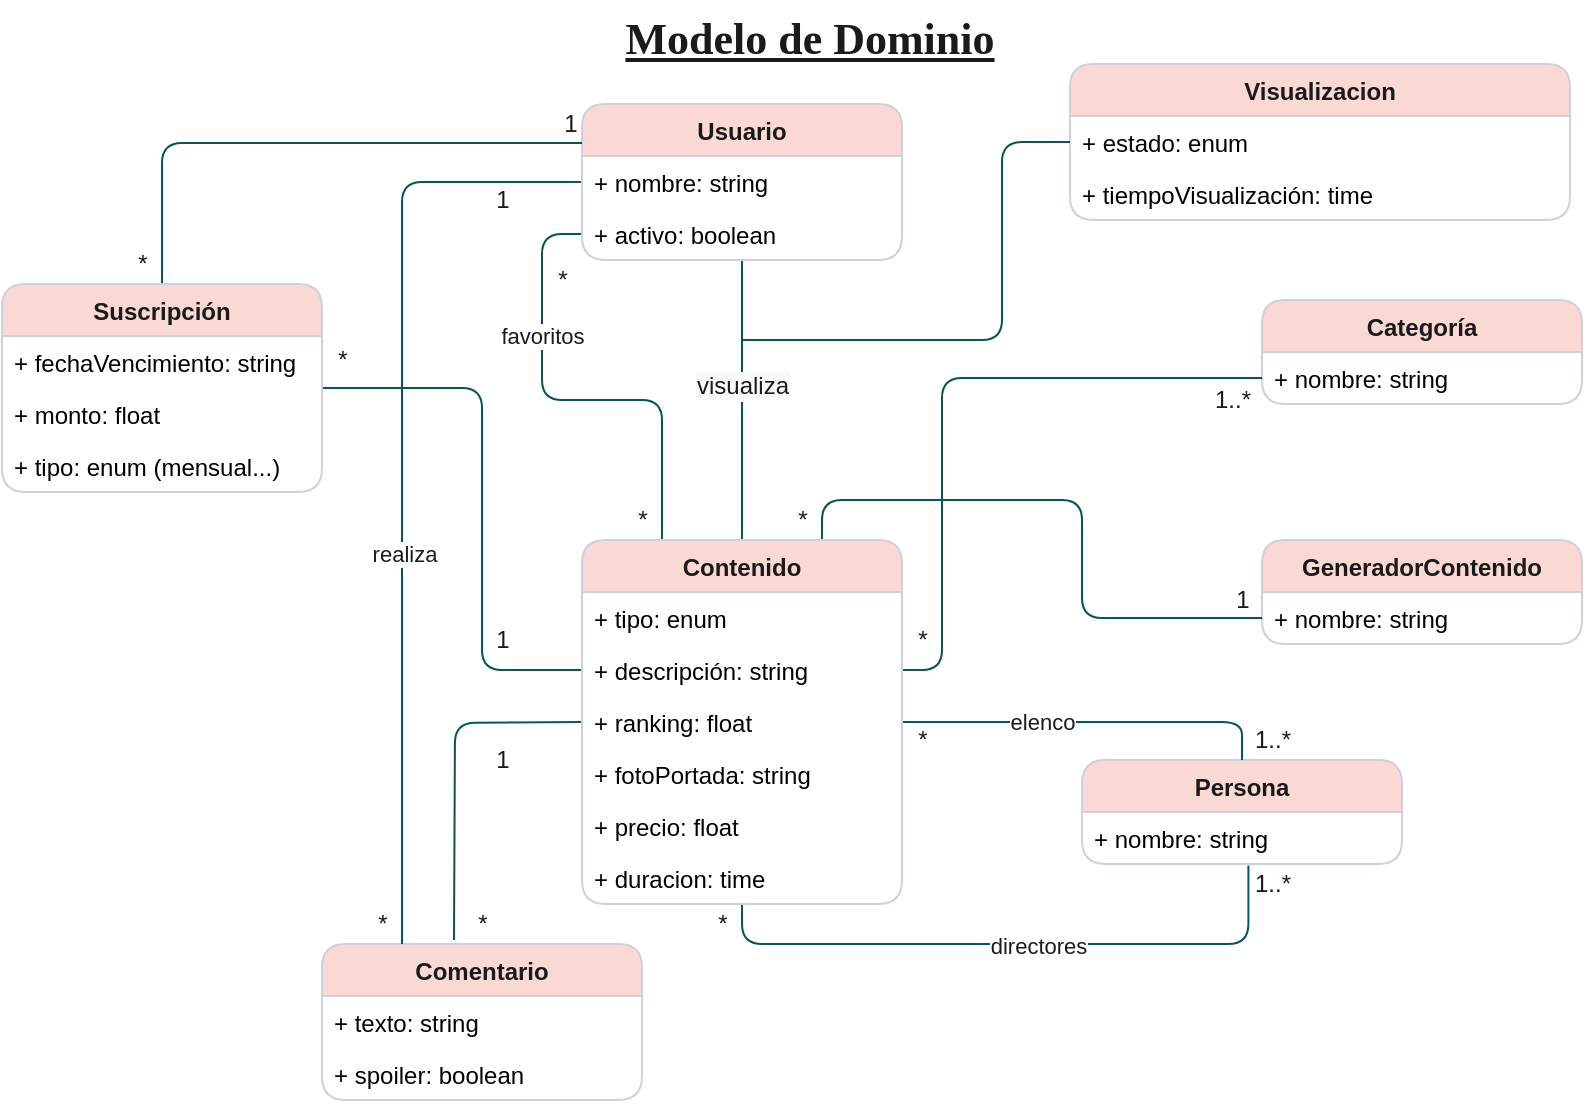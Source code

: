 <mxfile version="14.6.13" type="device" pages="2"><diagram id="Ls-_o7JIN_7BAhij_-Ae" name="Relacional"><mxGraphModel dx="495" dy="591" grid="1" gridSize="10" guides="1" tooltips="1" connect="1" arrows="1" fold="1" page="1" pageScale="1" pageWidth="827" pageHeight="1169" math="0" shadow="0"><root><mxCell id="0"/><mxCell id="1" parent="0"/><mxCell id="E4WKJWAHJPoJ-kX5nGv7-1" value="Modelo de Dominio" style="text;html=1;strokeColor=none;fillColor=none;align=center;verticalAlign=middle;whiteSpace=wrap;sketch=0;fontColor=#1A1A1A;fontSize=22;fontStyle=5;fontFamily=Lucida Console;rounded=1;" vertex="1" parent="1"><mxGeometry x="284" y="10" width="260" height="40" as="geometry"/></mxCell><mxCell id="E4WKJWAHJPoJ-kX5nGv7-25" value="Categoría" style="swimlane;fontStyle=1;align=center;verticalAlign=top;childLayout=stackLayout;horizontal=1;startSize=26;horizontalStack=0;resizeParent=1;resizeParentMax=0;resizeLast=0;collapsible=1;marginBottom=0;sketch=0;fontColor=#1A1A1A;strokeColor=#D0CEE2;fillColor=#FAD9D5;rounded=1;" vertex="1" parent="1"><mxGeometry x="640" y="160" width="160" height="52" as="geometry"/></mxCell><mxCell id="E4WKJWAHJPoJ-kX5nGv7-26" value="+ nombre: string" style="text;strokeColor=none;fillColor=none;align=left;verticalAlign=top;spacingLeft=4;spacingRight=4;overflow=hidden;rotatable=0;points=[[0,0.5],[1,0.5]];portConstraint=eastwest;rounded=1;" vertex="1" parent="E4WKJWAHJPoJ-kX5nGv7-25"><mxGeometry y="26" width="160" height="26" as="geometry"/></mxCell><mxCell id="E4WKJWAHJPoJ-kX5nGv7-30" value="GeneradorContenido" style="swimlane;fontStyle=1;align=center;verticalAlign=top;childLayout=stackLayout;horizontal=1;startSize=26;horizontalStack=0;resizeParent=1;resizeParentMax=0;resizeLast=0;collapsible=1;marginBottom=0;sketch=0;fontColor=#1A1A1A;strokeColor=#D0CEE2;fillColor=#FAD9D5;rounded=1;" vertex="1" parent="1"><mxGeometry x="640" y="280" width="160" height="52" as="geometry"/></mxCell><mxCell id="E4WKJWAHJPoJ-kX5nGv7-31" value="+ nombre: string" style="text;strokeColor=none;fillColor=none;align=left;verticalAlign=top;spacingLeft=4;spacingRight=4;overflow=hidden;rotatable=0;points=[[0,0.5],[1,0.5]];portConstraint=eastwest;rounded=1;" vertex="1" parent="E4WKJWAHJPoJ-kX5nGv7-30"><mxGeometry y="26" width="160" height="26" as="geometry"/></mxCell><mxCell id="E4WKJWAHJPoJ-kX5nGv7-45" style="edgeStyle=orthogonalEdgeStyle;curved=0;rounded=1;sketch=0;orthogonalLoop=1;jettySize=auto;html=1;entryX=0.5;entryY=0;entryDx=0;entryDy=0;fontColor=#1A1A1A;strokeColor=#09555B;endArrow=none;endFill=0;exitX=0.5;exitY=1.004;exitDx=0;exitDy=0;exitPerimeter=0;" edge="1" parent="1" source="E4WKJWAHJPoJ-kX5nGv7-100"><mxGeometry relative="1" as="geometry"><mxPoint x="380" y="152" as="sourcePoint"/><mxPoint x="380" y="280" as="targetPoint"/><Array as="points"/></mxGeometry></mxCell><mxCell id="E4WKJWAHJPoJ-kX5nGv7-77" value="&lt;span style=&quot;font-size: 12px ; background-color: rgb(248 , 249 , 250)&quot;&gt;visualiza&lt;/span&gt;" style="edgeLabel;html=1;align=center;verticalAlign=middle;resizable=0;points=[];fontColor=#1A1A1A;" vertex="1" connectable="0" parent="E4WKJWAHJPoJ-kX5nGv7-45"><mxGeometry x="-0.225" y="-2" relative="1" as="geometry"><mxPoint x="2" y="8" as="offset"/></mxGeometry></mxCell><mxCell id="E4WKJWAHJPoJ-kX5nGv7-40" value="Comentario" style="swimlane;fontStyle=1;align=center;verticalAlign=top;childLayout=stackLayout;horizontal=1;startSize=26;horizontalStack=0;resizeParent=1;resizeParentMax=0;resizeLast=0;collapsible=1;marginBottom=0;sketch=0;fontColor=#1A1A1A;strokeColor=#D0CEE2;fillColor=#FAD9D5;rounded=1;" vertex="1" parent="1"><mxGeometry x="170" y="482" width="160" height="78" as="geometry"/></mxCell><mxCell id="E4WKJWAHJPoJ-kX5nGv7-41" value="+ texto: string" style="text;strokeColor=none;fillColor=none;align=left;verticalAlign=top;spacingLeft=4;spacingRight=4;overflow=hidden;rotatable=0;points=[[0,0.5],[1,0.5]];portConstraint=eastwest;rounded=1;" vertex="1" parent="E4WKJWAHJPoJ-kX5nGv7-40"><mxGeometry y="26" width="160" height="26" as="geometry"/></mxCell><mxCell id="E4WKJWAHJPoJ-kX5nGv7-42" value="+ spoiler: boolean" style="text;strokeColor=none;fillColor=none;align=left;verticalAlign=top;spacingLeft=4;spacingRight=4;overflow=hidden;rotatable=0;points=[[0,0.5],[1,0.5]];portConstraint=eastwest;rounded=1;" vertex="1" parent="E4WKJWAHJPoJ-kX5nGv7-40"><mxGeometry y="52" width="160" height="26" as="geometry"/></mxCell><mxCell id="E4WKJWAHJPoJ-kX5nGv7-46" value="Visualizacion" style="swimlane;fontStyle=1;align=center;verticalAlign=top;childLayout=stackLayout;horizontal=1;startSize=26;horizontalStack=0;resizeParent=1;resizeParentMax=0;resizeLast=0;collapsible=1;marginBottom=0;sketch=0;fontColor=#1A1A1A;strokeColor=#D0CEE2;fillColor=#FAD9D5;rounded=1;" vertex="1" parent="1"><mxGeometry x="544" y="42" width="250" height="78" as="geometry"><mxRectangle x="110" y="455" width="260" height="26" as="alternateBounds"/></mxGeometry></mxCell><mxCell id="E4WKJWAHJPoJ-kX5nGv7-47" value="+ estado: enum" style="text;strokeColor=none;fillColor=none;align=left;verticalAlign=top;spacingLeft=4;spacingRight=4;overflow=hidden;rotatable=0;points=[[0,0.5],[1,0.5]];portConstraint=eastwest;rounded=1;" vertex="1" parent="E4WKJWAHJPoJ-kX5nGv7-46"><mxGeometry y="26" width="250" height="26" as="geometry"/></mxCell><mxCell id="E4WKJWAHJPoJ-kX5nGv7-48" value="+ tiempoVisualización: time" style="text;strokeColor=none;fillColor=none;align=left;verticalAlign=top;spacingLeft=4;spacingRight=4;overflow=hidden;rotatable=0;points=[[0,0.5],[1,0.5]];portConstraint=eastwest;rounded=1;" vertex="1" parent="E4WKJWAHJPoJ-kX5nGv7-46"><mxGeometry y="52" width="250" height="26" as="geometry"/></mxCell><mxCell id="E4WKJWAHJPoJ-kX5nGv7-52" style="edgeStyle=orthogonalEdgeStyle;curved=0;rounded=1;sketch=0;orthogonalLoop=1;jettySize=auto;html=1;entryX=0;entryY=0.5;entryDx=0;entryDy=0;fontColor=#1A1A1A;endArrow=none;endFill=0;strokeColor=#09555B;" edge="1" parent="1" target="E4WKJWAHJPoJ-kX5nGv7-26"><mxGeometry relative="1" as="geometry"><mxPoint x="460" y="345" as="sourcePoint"/><mxPoint x="640" y="225" as="targetPoint"/><Array as="points"><mxPoint x="480" y="345"/><mxPoint x="480" y="199"/></Array></mxGeometry></mxCell><mxCell id="E4WKJWAHJPoJ-kX5nGv7-53" value="1..*&lt;br&gt;" style="text;html=1;align=center;verticalAlign=middle;resizable=0;points=[];autosize=1;strokeColor=none;fontColor=#1A1A1A;" vertex="1" parent="1"><mxGeometry x="610" y="200" width="30" height="20" as="geometry"/></mxCell><mxCell id="E4WKJWAHJPoJ-kX5nGv7-56" value="Persona" style="swimlane;fontStyle=1;align=center;verticalAlign=top;childLayout=stackLayout;horizontal=1;startSize=26;horizontalStack=0;resizeParent=1;resizeParentMax=0;resizeLast=0;collapsible=1;marginBottom=0;sketch=0;fontColor=#1A1A1A;strokeColor=#D0CEE2;fillColor=#FAD9D5;rounded=1;" vertex="1" parent="1"><mxGeometry x="550" y="390" width="160" height="52" as="geometry"/></mxCell><mxCell id="E4WKJWAHJPoJ-kX5nGv7-57" value="+ nombre: string" style="text;strokeColor=none;fillColor=none;align=left;verticalAlign=top;spacingLeft=4;spacingRight=4;overflow=hidden;rotatable=0;points=[[0,0.5],[1,0.5]];portConstraint=eastwest;rounded=1;" vertex="1" parent="E4WKJWAHJPoJ-kX5nGv7-56"><mxGeometry y="26" width="160" height="26" as="geometry"/></mxCell><mxCell id="E4WKJWAHJPoJ-kX5nGv7-61" style="edgeStyle=orthogonalEdgeStyle;curved=0;rounded=1;sketch=0;orthogonalLoop=1;jettySize=auto;html=1;exitX=1;exitY=0.5;exitDx=0;exitDy=0;entryX=0.5;entryY=0;entryDx=0;entryDy=0;fontColor=#1A1A1A;endArrow=none;endFill=0;strokeColor=#09555B;" edge="1" parent="1" target="E4WKJWAHJPoJ-kX5nGv7-56"><mxGeometry relative="1" as="geometry"><mxPoint x="460" y="371" as="sourcePoint"/><Array as="points"><mxPoint x="630" y="371"/><mxPoint x="630" y="384"/></Array></mxGeometry></mxCell><mxCell id="E4WKJWAHJPoJ-kX5nGv7-64" value="elenco" style="edgeLabel;html=1;align=center;verticalAlign=middle;resizable=0;points=[];fontColor=#1A1A1A;" vertex="1" connectable="0" parent="E4WKJWAHJPoJ-kX5nGv7-61"><mxGeometry x="-0.285" y="-4" relative="1" as="geometry"><mxPoint x="2" y="-4" as="offset"/></mxGeometry></mxCell><mxCell id="E4WKJWAHJPoJ-kX5nGv7-66" value="1..*&lt;br&gt;" style="text;html=1;align=center;verticalAlign=middle;resizable=0;points=[];autosize=1;strokeColor=none;fontColor=#1A1A1A;" vertex="1" parent="1"><mxGeometry x="630" y="370" width="30" height="20" as="geometry"/></mxCell><mxCell id="E4WKJWAHJPoJ-kX5nGv7-67" value="1..*&lt;br&gt;" style="text;html=1;align=center;verticalAlign=middle;resizable=0;points=[];autosize=1;strokeColor=none;fontColor=#1A1A1A;" vertex="1" parent="1"><mxGeometry x="630" y="442" width="30" height="20" as="geometry"/></mxCell><mxCell id="E4WKJWAHJPoJ-kX5nGv7-68" value="*" style="text;html=1;align=center;verticalAlign=middle;resizable=0;points=[];autosize=1;strokeColor=none;fontColor=#1A1A1A;" vertex="1" parent="1"><mxGeometry x="360" y="462" width="20" height="20" as="geometry"/></mxCell><mxCell id="E4WKJWAHJPoJ-kX5nGv7-69" value="*" style="text;html=1;align=center;verticalAlign=middle;resizable=0;points=[];autosize=1;strokeColor=none;fontColor=#1A1A1A;" vertex="1" parent="1"><mxGeometry x="460" y="370" width="20" height="20" as="geometry"/></mxCell><mxCell id="E4WKJWAHJPoJ-kX5nGv7-70" value="*" style="text;html=1;align=center;verticalAlign=middle;resizable=0;points=[];autosize=1;strokeColor=none;fontColor=#1A1A1A;" vertex="1" parent="1"><mxGeometry x="460" y="320" width="20" height="20" as="geometry"/></mxCell><mxCell id="E4WKJWAHJPoJ-kX5nGv7-73" style="edgeStyle=orthogonalEdgeStyle;curved=0;rounded=1;sketch=0;orthogonalLoop=1;jettySize=auto;html=1;exitX=0;exitY=0.5;exitDx=0;exitDy=0;entryX=0.25;entryY=0;entryDx=0;entryDy=0;fontColor=#1A1A1A;endArrow=none;endFill=0;strokeColor=#09555B;" edge="1" parent="1" source="E4WKJWAHJPoJ-kX5nGv7-100" target="E4WKJWAHJPoJ-kX5nGv7-130"><mxGeometry relative="1" as="geometry"><mxPoint x="300" y="139" as="sourcePoint"/><mxPoint x="300" y="345" as="targetPoint"/></mxGeometry></mxCell><mxCell id="E4WKJWAHJPoJ-kX5nGv7-74" value="favoritos" style="edgeLabel;html=1;align=center;verticalAlign=middle;resizable=0;points=[];fontColor=#1A1A1A;" vertex="1" connectable="0" parent="E4WKJWAHJPoJ-kX5nGv7-73"><mxGeometry x="-0.213" y="1" relative="1" as="geometry"><mxPoint x="-1" y="-21" as="offset"/></mxGeometry></mxCell><mxCell id="E4WKJWAHJPoJ-kX5nGv7-75" value="*" style="text;html=1;align=center;verticalAlign=middle;resizable=0;points=[];autosize=1;strokeColor=none;fontColor=#1A1A1A;" vertex="1" parent="1"><mxGeometry x="320" y="260" width="20" height="20" as="geometry"/></mxCell><mxCell id="E4WKJWAHJPoJ-kX5nGv7-76" value="*" style="text;html=1;align=center;verticalAlign=middle;resizable=0;points=[];autosize=1;strokeColor=none;fontColor=#1A1A1A;" vertex="1" parent="1"><mxGeometry x="280" y="140" width="20" height="20" as="geometry"/></mxCell><mxCell id="E4WKJWAHJPoJ-kX5nGv7-78" style="edgeStyle=orthogonalEdgeStyle;curved=0;rounded=1;sketch=0;orthogonalLoop=1;jettySize=auto;html=1;exitX=0;exitY=0.5;exitDx=0;exitDy=0;entryX=0.75;entryY=0;entryDx=0;entryDy=0;fontColor=#1A1A1A;endArrow=none;endFill=0;strokeColor=#09555B;" edge="1" parent="1" source="E4WKJWAHJPoJ-kX5nGv7-31"><mxGeometry relative="1" as="geometry"><mxPoint x="420" y="280" as="targetPoint"/><Array as="points"><mxPoint x="550" y="319"/><mxPoint x="550" y="260"/><mxPoint x="420" y="260"/></Array></mxGeometry></mxCell><mxCell id="E4WKJWAHJPoJ-kX5nGv7-79" value="*" style="text;html=1;align=center;verticalAlign=middle;resizable=0;points=[];autosize=1;strokeColor=none;fontColor=#1A1A1A;" vertex="1" parent="1"><mxGeometry x="400" y="260" width="20" height="20" as="geometry"/></mxCell><mxCell id="E4WKJWAHJPoJ-kX5nGv7-80" value="1" style="text;html=1;align=center;verticalAlign=middle;resizable=0;points=[];autosize=1;strokeColor=none;fontColor=#1A1A1A;" vertex="1" parent="1"><mxGeometry x="620" y="300" width="20" height="20" as="geometry"/></mxCell><mxCell id="E4WKJWAHJPoJ-kX5nGv7-81" style="edgeStyle=orthogonalEdgeStyle;curved=0;rounded=1;sketch=0;orthogonalLoop=1;jettySize=auto;html=1;exitX=0;exitY=0.5;exitDx=0;exitDy=0;entryX=0.25;entryY=0;entryDx=0;entryDy=0;fontColor=#1A1A1A;endArrow=none;endFill=0;strokeColor=#09555B;" edge="1" parent="1" source="E4WKJWAHJPoJ-kX5nGv7-99" target="E4WKJWAHJPoJ-kX5nGv7-40"><mxGeometry relative="1" as="geometry"><mxPoint x="300" y="139" as="sourcePoint"/></mxGeometry></mxCell><mxCell id="E4WKJWAHJPoJ-kX5nGv7-89" value="realiza" style="edgeLabel;html=1;align=center;verticalAlign=middle;resizable=0;points=[];fontColor=#1A1A1A;" vertex="1" connectable="0" parent="E4WKJWAHJPoJ-kX5nGv7-81"><mxGeometry x="0.373" y="1" relative="1" as="geometry"><mxPoint y="-48" as="offset"/></mxGeometry></mxCell><mxCell id="E4WKJWAHJPoJ-kX5nGv7-84" value="1" style="text;html=1;align=center;verticalAlign=middle;resizable=0;points=[];autosize=1;strokeColor=none;fontColor=#1A1A1A;" vertex="1" parent="1"><mxGeometry x="250" y="380" width="20" height="20" as="geometry"/></mxCell><mxCell id="E4WKJWAHJPoJ-kX5nGv7-86" value="*" style="text;html=1;align=center;verticalAlign=middle;resizable=0;points=[];autosize=1;strokeColor=none;fontColor=#1A1A1A;" vertex="1" parent="1"><mxGeometry x="190" y="462" width="20" height="20" as="geometry"/></mxCell><mxCell id="E4WKJWAHJPoJ-kX5nGv7-87" value="1" style="text;html=1;align=center;verticalAlign=middle;resizable=0;points=[];autosize=1;strokeColor=none;fontColor=#1A1A1A;" vertex="1" parent="1"><mxGeometry x="250" y="100" width="20" height="20" as="geometry"/></mxCell><mxCell id="E4WKJWAHJPoJ-kX5nGv7-98" value="Usuario" style="swimlane;fontStyle=1;align=center;verticalAlign=top;childLayout=stackLayout;horizontal=1;startSize=26;horizontalStack=0;resizeParent=1;resizeParentMax=0;resizeLast=0;collapsible=1;marginBottom=0;sketch=0;fontColor=#1A1A1A;strokeColor=#D0CEE2;fillColor=#FAD9D5;rounded=1;" vertex="1" parent="1"><mxGeometry x="300" y="62" width="160" height="78" as="geometry"/></mxCell><mxCell id="E4WKJWAHJPoJ-kX5nGv7-99" value="+ nombre: string" style="text;strokeColor=none;fillColor=none;align=left;verticalAlign=top;spacingLeft=4;spacingRight=4;overflow=hidden;rotatable=0;points=[[0,0.5],[1,0.5]];portConstraint=eastwest;rounded=1;" vertex="1" parent="E4WKJWAHJPoJ-kX5nGv7-98"><mxGeometry y="26" width="160" height="26" as="geometry"/></mxCell><mxCell id="E4WKJWAHJPoJ-kX5nGv7-100" value="+ activo: boolean" style="text;strokeColor=none;fillColor=none;align=left;verticalAlign=top;spacingLeft=4;spacingRight=4;overflow=hidden;rotatable=0;points=[[0,0.5],[1,0.5]];portConstraint=eastwest;rounded=1;" vertex="1" parent="E4WKJWAHJPoJ-kX5nGv7-98"><mxGeometry y="52" width="160" height="26" as="geometry"/></mxCell><mxCell id="E4WKJWAHJPoJ-kX5nGv7-112" style="edgeStyle=orthogonalEdgeStyle;curved=0;rounded=1;sketch=0;orthogonalLoop=1;jettySize=auto;html=1;exitX=0.5;exitY=0;exitDx=0;exitDy=0;entryX=0;entryY=0.25;entryDx=0;entryDy=0;fontColor=#1A1A1A;endArrow=none;endFill=0;strokeColor=#09555B;" edge="1" parent="1" source="E4WKJWAHJPoJ-kX5nGv7-107" target="E4WKJWAHJPoJ-kX5nGv7-98"><mxGeometry relative="1" as="geometry"/></mxCell><mxCell id="E4WKJWAHJPoJ-kX5nGv7-113" style="edgeStyle=orthogonalEdgeStyle;curved=0;rounded=1;sketch=0;orthogonalLoop=1;jettySize=auto;html=1;entryX=0;entryY=0.5;entryDx=0;entryDy=0;fontColor=#1A1A1A;endArrow=none;endFill=0;strokeColor=#09555B;" edge="1" parent="1" source="E4WKJWAHJPoJ-kX5nGv7-107" target="E4WKJWAHJPoJ-kX5nGv7-132"><mxGeometry relative="1" as="geometry"><mxPoint x="300" y="371" as="targetPoint"/><Array as="points"><mxPoint x="250" y="204"/><mxPoint x="250" y="345"/></Array></mxGeometry></mxCell><mxCell id="E4WKJWAHJPoJ-kX5nGv7-107" value="Suscripción" style="swimlane;fontStyle=1;align=center;verticalAlign=top;childLayout=stackLayout;horizontal=1;startSize=26;horizontalStack=0;resizeParent=1;resizeParentMax=0;resizeLast=0;collapsible=1;marginBottom=0;sketch=0;fontColor=#1A1A1A;strokeColor=#D0CEE2;fillColor=#FAD9D5;rounded=1;" vertex="1" parent="1"><mxGeometry x="10" y="152" width="160" height="104" as="geometry"/></mxCell><mxCell id="E4WKJWAHJPoJ-kX5nGv7-111" value="+ fechaVencimiento: string" style="text;strokeColor=none;fillColor=none;align=left;verticalAlign=top;spacingLeft=4;spacingRight=4;overflow=hidden;rotatable=0;points=[[0,0.5],[1,0.5]];portConstraint=eastwest;rounded=1;" vertex="1" parent="E4WKJWAHJPoJ-kX5nGv7-107"><mxGeometry y="26" width="160" height="26" as="geometry"/></mxCell><mxCell id="E4WKJWAHJPoJ-kX5nGv7-108" value="+ monto: float" style="text;strokeColor=none;fillColor=none;align=left;verticalAlign=top;spacingLeft=4;spacingRight=4;overflow=hidden;rotatable=0;points=[[0,0.5],[1,0.5]];portConstraint=eastwest;rounded=1;" vertex="1" parent="E4WKJWAHJPoJ-kX5nGv7-107"><mxGeometry y="52" width="160" height="26" as="geometry"/></mxCell><mxCell id="E4WKJWAHJPoJ-kX5nGv7-114" value="+ tipo: enum (mensual...)" style="text;strokeColor=none;fillColor=none;align=left;verticalAlign=top;spacingLeft=4;spacingRight=4;overflow=hidden;rotatable=0;points=[[0,0.5],[1,0.5]];portConstraint=eastwest;rounded=1;" vertex="1" parent="E4WKJWAHJPoJ-kX5nGv7-107"><mxGeometry y="78" width="160" height="26" as="geometry"/></mxCell><mxCell id="E4WKJWAHJPoJ-kX5nGv7-115" value="*" style="text;html=1;align=center;verticalAlign=middle;resizable=0;points=[];autosize=1;strokeColor=none;fontColor=#1A1A1A;" vertex="1" parent="1"><mxGeometry x="70" y="132" width="20" height="20" as="geometry"/></mxCell><mxCell id="E4WKJWAHJPoJ-kX5nGv7-116" value="1" style="text;html=1;align=center;verticalAlign=middle;resizable=0;points=[];autosize=1;strokeColor=none;fontColor=#1A1A1A;" vertex="1" parent="1"><mxGeometry x="284" y="62" width="20" height="20" as="geometry"/></mxCell><mxCell id="E4WKJWAHJPoJ-kX5nGv7-117" value="*" style="text;html=1;align=center;verticalAlign=middle;resizable=0;points=[];autosize=1;strokeColor=none;fontColor=#1A1A1A;" vertex="1" parent="1"><mxGeometry x="170" y="180" width="20" height="20" as="geometry"/></mxCell><mxCell id="E4WKJWAHJPoJ-kX5nGv7-118" value="1" style="text;html=1;align=center;verticalAlign=middle;resizable=0;points=[];autosize=1;strokeColor=none;fontColor=#1A1A1A;" vertex="1" parent="1"><mxGeometry x="250" y="320" width="20" height="20" as="geometry"/></mxCell><mxCell id="E4WKJWAHJPoJ-kX5nGv7-129" style="edgeStyle=orthogonalEdgeStyle;curved=0;rounded=1;sketch=0;orthogonalLoop=1;jettySize=auto;html=1;exitX=0;exitY=0.5;exitDx=0;exitDy=0;fontColor=#1A1A1A;endArrow=none;endFill=0;strokeColor=#09555B;" edge="1" parent="1"><mxGeometry relative="1" as="geometry"><mxPoint x="300" y="371" as="sourcePoint"/><mxPoint x="236" y="480" as="targetPoint"/></mxGeometry></mxCell><mxCell id="E4WKJWAHJPoJ-kX5nGv7-137" style="edgeStyle=orthogonalEdgeStyle;curved=0;rounded=1;sketch=0;orthogonalLoop=1;jettySize=auto;html=1;entryX=0.52;entryY=1.031;entryDx=0;entryDy=0;entryPerimeter=0;fontColor=#1A1A1A;endArrow=none;endFill=0;strokeColor=#09555B;" edge="1" parent="1" source="E4WKJWAHJPoJ-kX5nGv7-130" target="E4WKJWAHJPoJ-kX5nGv7-57"><mxGeometry relative="1" as="geometry"><Array as="points"><mxPoint x="380" y="482"/><mxPoint x="633" y="482"/></Array></mxGeometry></mxCell><mxCell id="E4WKJWAHJPoJ-kX5nGv7-138" value="directores" style="edgeLabel;html=1;align=center;verticalAlign=middle;resizable=0;points=[];fontColor=#1A1A1A;" vertex="1" connectable="0" parent="E4WKJWAHJPoJ-kX5nGv7-137"><mxGeometry x="0.076" y="-1" relative="1" as="geometry"><mxPoint as="offset"/></mxGeometry></mxCell><mxCell id="E4WKJWAHJPoJ-kX5nGv7-130" value="Contenido" style="swimlane;fontStyle=1;align=center;verticalAlign=top;childLayout=stackLayout;horizontal=1;startSize=26;horizontalStack=0;resizeParent=1;resizeParentMax=0;resizeLast=0;collapsible=1;marginBottom=0;sketch=0;fontColor=#1A1A1A;strokeColor=#D0CEE2;fillColor=#FAD9D5;rounded=1;" vertex="1" parent="1"><mxGeometry x="300" y="280" width="160" height="182" as="geometry"/></mxCell><mxCell id="E4WKJWAHJPoJ-kX5nGv7-131" value="+ tipo: enum" style="text;strokeColor=none;fillColor=none;align=left;verticalAlign=top;spacingLeft=4;spacingRight=4;overflow=hidden;rotatable=0;points=[[0,0.5],[1,0.5]];portConstraint=eastwest;rounded=1;" vertex="1" parent="E4WKJWAHJPoJ-kX5nGv7-130"><mxGeometry y="26" width="160" height="26" as="geometry"/></mxCell><mxCell id="E4WKJWAHJPoJ-kX5nGv7-132" value="+ descripción: string" style="text;strokeColor=none;fillColor=none;align=left;verticalAlign=top;spacingLeft=4;spacingRight=4;overflow=hidden;rotatable=0;points=[[0,0.5],[1,0.5]];portConstraint=eastwest;rounded=1;" vertex="1" parent="E4WKJWAHJPoJ-kX5nGv7-130"><mxGeometry y="52" width="160" height="26" as="geometry"/></mxCell><mxCell id="E4WKJWAHJPoJ-kX5nGv7-133" value="+ ranking: float&#10;" style="text;strokeColor=none;fillColor=none;align=left;verticalAlign=top;spacingLeft=4;spacingRight=4;overflow=hidden;rotatable=0;points=[[0,0.5],[1,0.5]];portConstraint=eastwest;rounded=1;" vertex="1" parent="E4WKJWAHJPoJ-kX5nGv7-130"><mxGeometry y="78" width="160" height="26" as="geometry"/></mxCell><mxCell id="E4WKJWAHJPoJ-kX5nGv7-134" value="+ fotoPortada: string" style="text;strokeColor=none;fillColor=none;align=left;verticalAlign=top;spacingLeft=4;spacingRight=4;overflow=hidden;rotatable=0;points=[[0,0.5],[1,0.5]];portConstraint=eastwest;rounded=1;" vertex="1" parent="E4WKJWAHJPoJ-kX5nGv7-130"><mxGeometry y="104" width="160" height="26" as="geometry"/></mxCell><mxCell id="E4WKJWAHJPoJ-kX5nGv7-135" value="+ precio: float" style="text;strokeColor=none;fillColor=none;align=left;verticalAlign=top;spacingLeft=4;spacingRight=4;overflow=hidden;rotatable=0;points=[[0,0.5],[1,0.5]];portConstraint=eastwest;rounded=1;" vertex="1" parent="E4WKJWAHJPoJ-kX5nGv7-130"><mxGeometry y="130" width="160" height="26" as="geometry"/></mxCell><mxCell id="E4WKJWAHJPoJ-kX5nGv7-136" value="+ duracion: time" style="text;strokeColor=none;fillColor=none;align=left;verticalAlign=top;spacingLeft=4;spacingRight=4;overflow=hidden;rotatable=0;points=[[0,0.5],[1,0.5]];portConstraint=eastwest;rounded=1;" vertex="1" parent="E4WKJWAHJPoJ-kX5nGv7-130"><mxGeometry y="156" width="160" height="26" as="geometry"/></mxCell><mxCell id="E4WKJWAHJPoJ-kX5nGv7-145" style="edgeStyle=orthogonalEdgeStyle;curved=0;rounded=1;sketch=0;orthogonalLoop=1;jettySize=auto;html=1;exitX=0;exitY=0.5;exitDx=0;exitDy=0;fontColor=#1A1A1A;endArrow=none;endFill=0;strokeColor=#09555B;" edge="1" parent="1" source="E4WKJWAHJPoJ-kX5nGv7-47"><mxGeometry relative="1" as="geometry"><mxPoint x="380" y="180" as="targetPoint"/><Array as="points"><mxPoint x="510" y="81"/><mxPoint x="510" y="180"/></Array></mxGeometry></mxCell><mxCell id="E4WKJWAHJPoJ-kX5nGv7-146" value="*" style="text;html=1;align=center;verticalAlign=middle;resizable=0;points=[];autosize=1;strokeColor=none;fontColor=#1A1A1A;" vertex="1" parent="1"><mxGeometry x="240" y="462" width="20" height="20" as="geometry"/></mxCell></root></mxGraphModel></diagram><diagram id="7EZQVts5pjk77h-mr-2-" name="No relacional"><mxGraphModel dx="495" dy="591" grid="1" gridSize="10" guides="1" tooltips="1" connect="1" arrows="1" fold="1" page="1" pageScale="1" pageWidth="827" pageHeight="1169" math="0" shadow="0"><root><mxCell id="cTQuCYkFvjlwFfZqyhyW-0"/><mxCell id="cTQuCYkFvjlwFfZqyhyW-1" parent="cTQuCYkFvjlwFfZqyhyW-0"/><mxCell id="cTQuCYkFvjlwFfZqyhyW-3" value="Ganancia" style="swimlane;fontStyle=0;childLayout=stackLayout;horizontal=1;startSize=26;fillColor=none;horizontalStack=0;resizeParent=1;resizeParentMax=0;resizeLast=0;collapsible=1;marginBottom=0;rounded=1;sketch=0;fontColor=#1A1A1A;strokeColor=#D0CEE2;" vertex="1" parent="cTQuCYkFvjlwFfZqyhyW-1"><mxGeometry x="80" y="40" width="140" height="104" as="geometry"/></mxCell><mxCell id="cTQuCYkFvjlwFfZqyhyW-4" value="+ nombreGenerador" style="text;strokeColor=none;fillColor=none;align=left;verticalAlign=top;spacingLeft=4;spacingRight=4;overflow=hidden;rotatable=0;points=[[0,0.5],[1,0.5]];portConstraint=eastwest;" vertex="1" parent="cTQuCYkFvjlwFfZqyhyW-3"><mxGeometry y="26" width="140" height="26" as="geometry"/></mxCell><mxCell id="cTQuCYkFvjlwFfZqyhyW-5" value="+ gananciaMensual" style="text;strokeColor=none;fillColor=none;align=left;verticalAlign=top;spacingLeft=4;spacingRight=4;overflow=hidden;rotatable=0;points=[[0,0.5],[1,0.5]];portConstraint=eastwest;" vertex="1" parent="cTQuCYkFvjlwFfZqyhyW-3"><mxGeometry y="52" width="140" height="26" as="geometry"/></mxCell><mxCell id="cTQuCYkFvjlwFfZqyhyW-6" value="+ mes" style="text;strokeColor=none;fillColor=none;align=left;verticalAlign=top;spacingLeft=4;spacingRight=4;overflow=hidden;rotatable=0;points=[[0,0.5],[1,0.5]];portConstraint=eastwest;" vertex="1" parent="cTQuCYkFvjlwFfZqyhyW-3"><mxGeometry y="78" width="140" height="26" as="geometry"/></mxCell><mxCell id="cTQuCYkFvjlwFfZqyhyW-7" value="Estadísticas" style="swimlane;fontStyle=0;childLayout=stackLayout;horizontal=1;startSize=26;fillColor=none;horizontalStack=0;resizeParent=1;resizeParentMax=0;resizeLast=0;collapsible=1;marginBottom=0;rounded=1;sketch=0;fontColor=#1A1A1A;strokeColor=#D0CEE2;" vertex="1" parent="cTQuCYkFvjlwFfZqyhyW-1"><mxGeometry x="240" y="40" width="140" height="156" as="geometry"/></mxCell><mxCell id="cTQuCYkFvjlwFfZqyhyW-8" value="+ ubicacionGeografica" style="text;strokeColor=none;fillColor=none;align=left;verticalAlign=top;spacingLeft=4;spacingRight=4;overflow=hidden;rotatable=0;points=[[0,0.5],[1,0.5]];portConstraint=eastwest;" vertex="1" parent="cTQuCYkFvjlwFfZqyhyW-7"><mxGeometry y="26" width="140" height="26" as="geometry"/></mxCell><mxCell id="cTQuCYkFvjlwFfZqyhyW-9" value="+ horarioVisualizacion" style="text;strokeColor=none;fillColor=none;align=left;verticalAlign=top;spacingLeft=4;spacingRight=4;overflow=hidden;rotatable=0;points=[[0,0.5],[1,0.5]];portConstraint=eastwest;" vertex="1" parent="cTQuCYkFvjlwFfZqyhyW-7"><mxGeometry y="52" width="140" height="26" as="geometry"/></mxCell><mxCell id="cTQuCYkFvjlwFfZqyhyW-10" value="+ nombreContenido" style="text;strokeColor=none;fillColor=none;align=left;verticalAlign=top;spacingLeft=4;spacingRight=4;overflow=hidden;rotatable=0;points=[[0,0.5],[1,0.5]];portConstraint=eastwest;" vertex="1" parent="cTQuCYkFvjlwFfZqyhyW-7"><mxGeometry y="78" width="140" height="26" as="geometry"/></mxCell><mxCell id="cTQuCYkFvjlwFfZqyhyW-11" value="+ compartidoPlataforma" style="text;strokeColor=none;fillColor=none;align=left;verticalAlign=top;spacingLeft=4;spacingRight=4;overflow=hidden;rotatable=0;points=[[0,0.5],[1,0.5]];portConstraint=eastwest;" vertex="1" parent="cTQuCYkFvjlwFfZqyhyW-7"><mxGeometry y="104" width="140" height="26" as="geometry"/></mxCell><mxCell id="cTQuCYkFvjlwFfZqyhyW-12" value="+ compartidoExterno" style="text;strokeColor=none;fillColor=none;align=left;verticalAlign=top;spacingLeft=4;spacingRight=4;overflow=hidden;rotatable=0;points=[[0,0.5],[1,0.5]];portConstraint=eastwest;" vertex="1" parent="cTQuCYkFvjlwFfZqyhyW-7"><mxGeometry y="130" width="140" height="26" as="geometry"/></mxCell></root></mxGraphModel></diagram></mxfile>